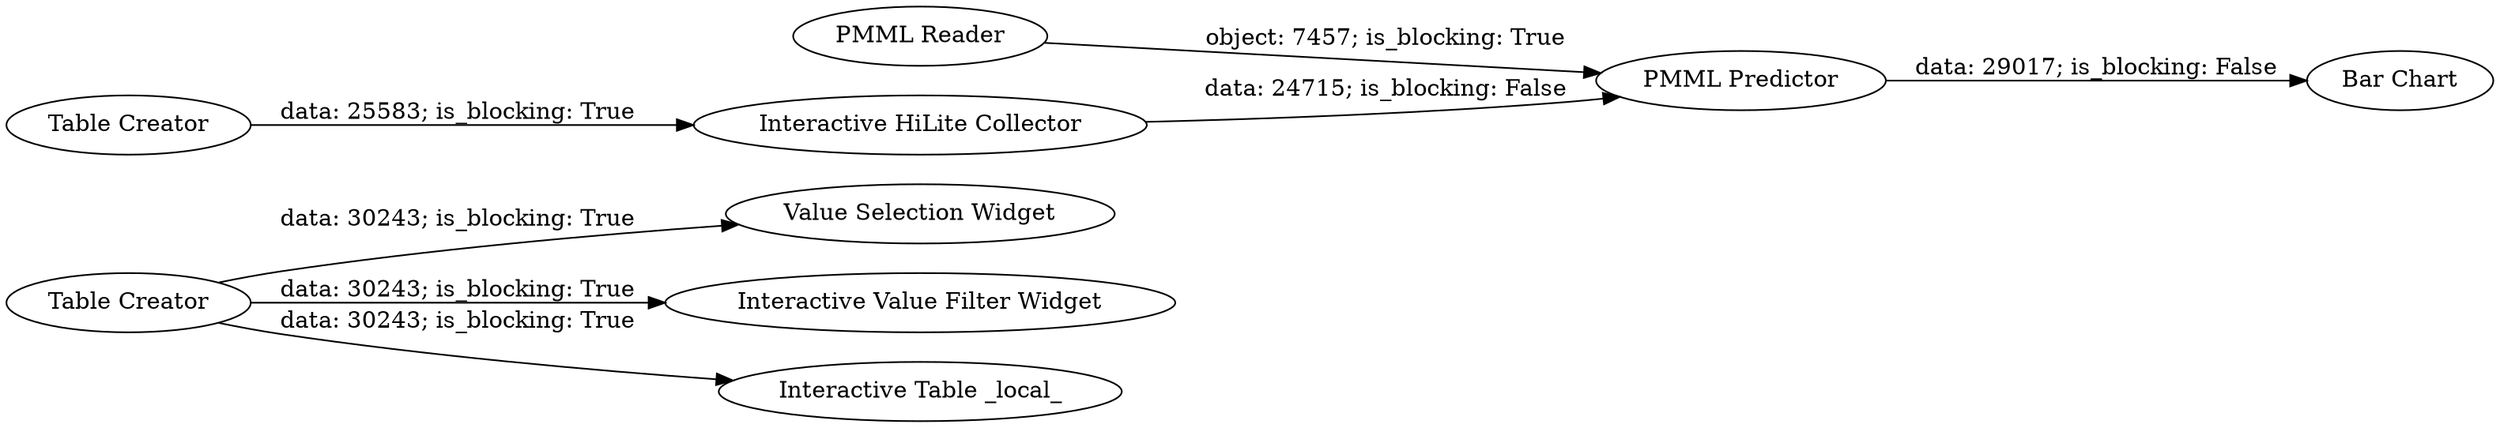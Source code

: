 digraph {
	"-7905104992399637060_11" [label="Value Selection Widget"]
	"-7905104992399637060_13" [label="PMML Reader"]
	"-7905104992399637060_10" [label="Interactive Value Filter Widget"]
	"-7905104992399637060_12" [label="PMML Predictor"]
	"-7905104992399637060_6" [label="Table Creator"]
	"-7905104992399637060_7" [label="Interactive Table _local_"]
	"-7905104992399637060_15" [label="Table Creator"]
	"-7905104992399637060_14" [label="Bar Chart"]
	"-7905104992399637060_8" [label="Interactive HiLite Collector"]
	"-7905104992399637060_15" -> "-7905104992399637060_7" [label="data: 30243; is_blocking: True"]
	"-7905104992399637060_15" -> "-7905104992399637060_10" [label="data: 30243; is_blocking: True"]
	"-7905104992399637060_15" -> "-7905104992399637060_11" [label="data: 30243; is_blocking: True"]
	"-7905104992399637060_13" -> "-7905104992399637060_12" [label="object: 7457; is_blocking: True"]
	"-7905104992399637060_8" -> "-7905104992399637060_12" [label="data: 24715; is_blocking: False"]
	"-7905104992399637060_6" -> "-7905104992399637060_8" [label="data: 25583; is_blocking: True"]
	"-7905104992399637060_12" -> "-7905104992399637060_14" [label="data: 29017; is_blocking: False"]
	rankdir=LR
}
